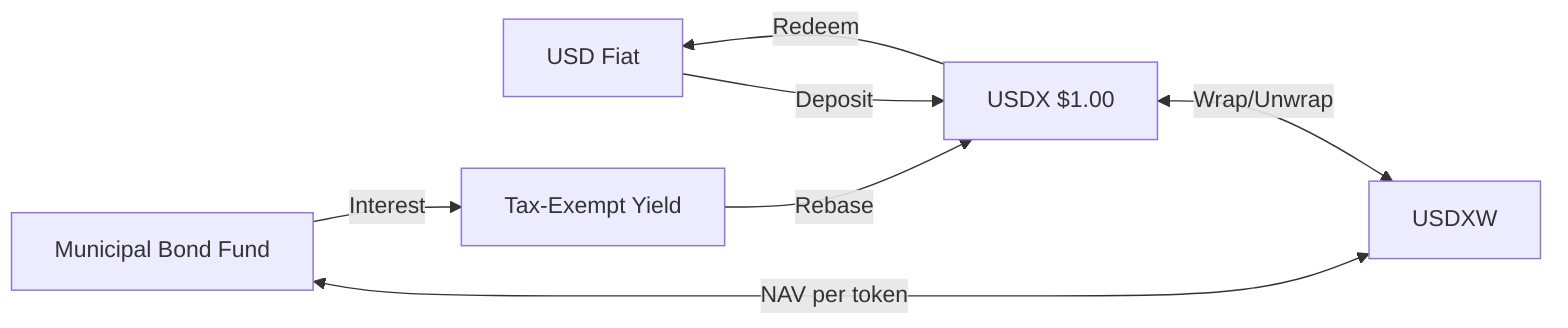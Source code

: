 graph LR
  USD["USD Fiat"]
  USDX["USDX $1.00"]
  USDXW["USDXW"]
  FUND["Municipal Bond Fund"]
  YIELD["Tax-Exempt Yield"]
  
  USD -->|"Deposit"| USDX
  FUND <-->|"NAV per token"| USDXW
  FUND -->|"Interest"| YIELD
  YIELD -->|"Rebase"| USDX
  USDX <-->|"Wrap/Unwrap"| USDXW
  USDX -->|"Redeem"| USD